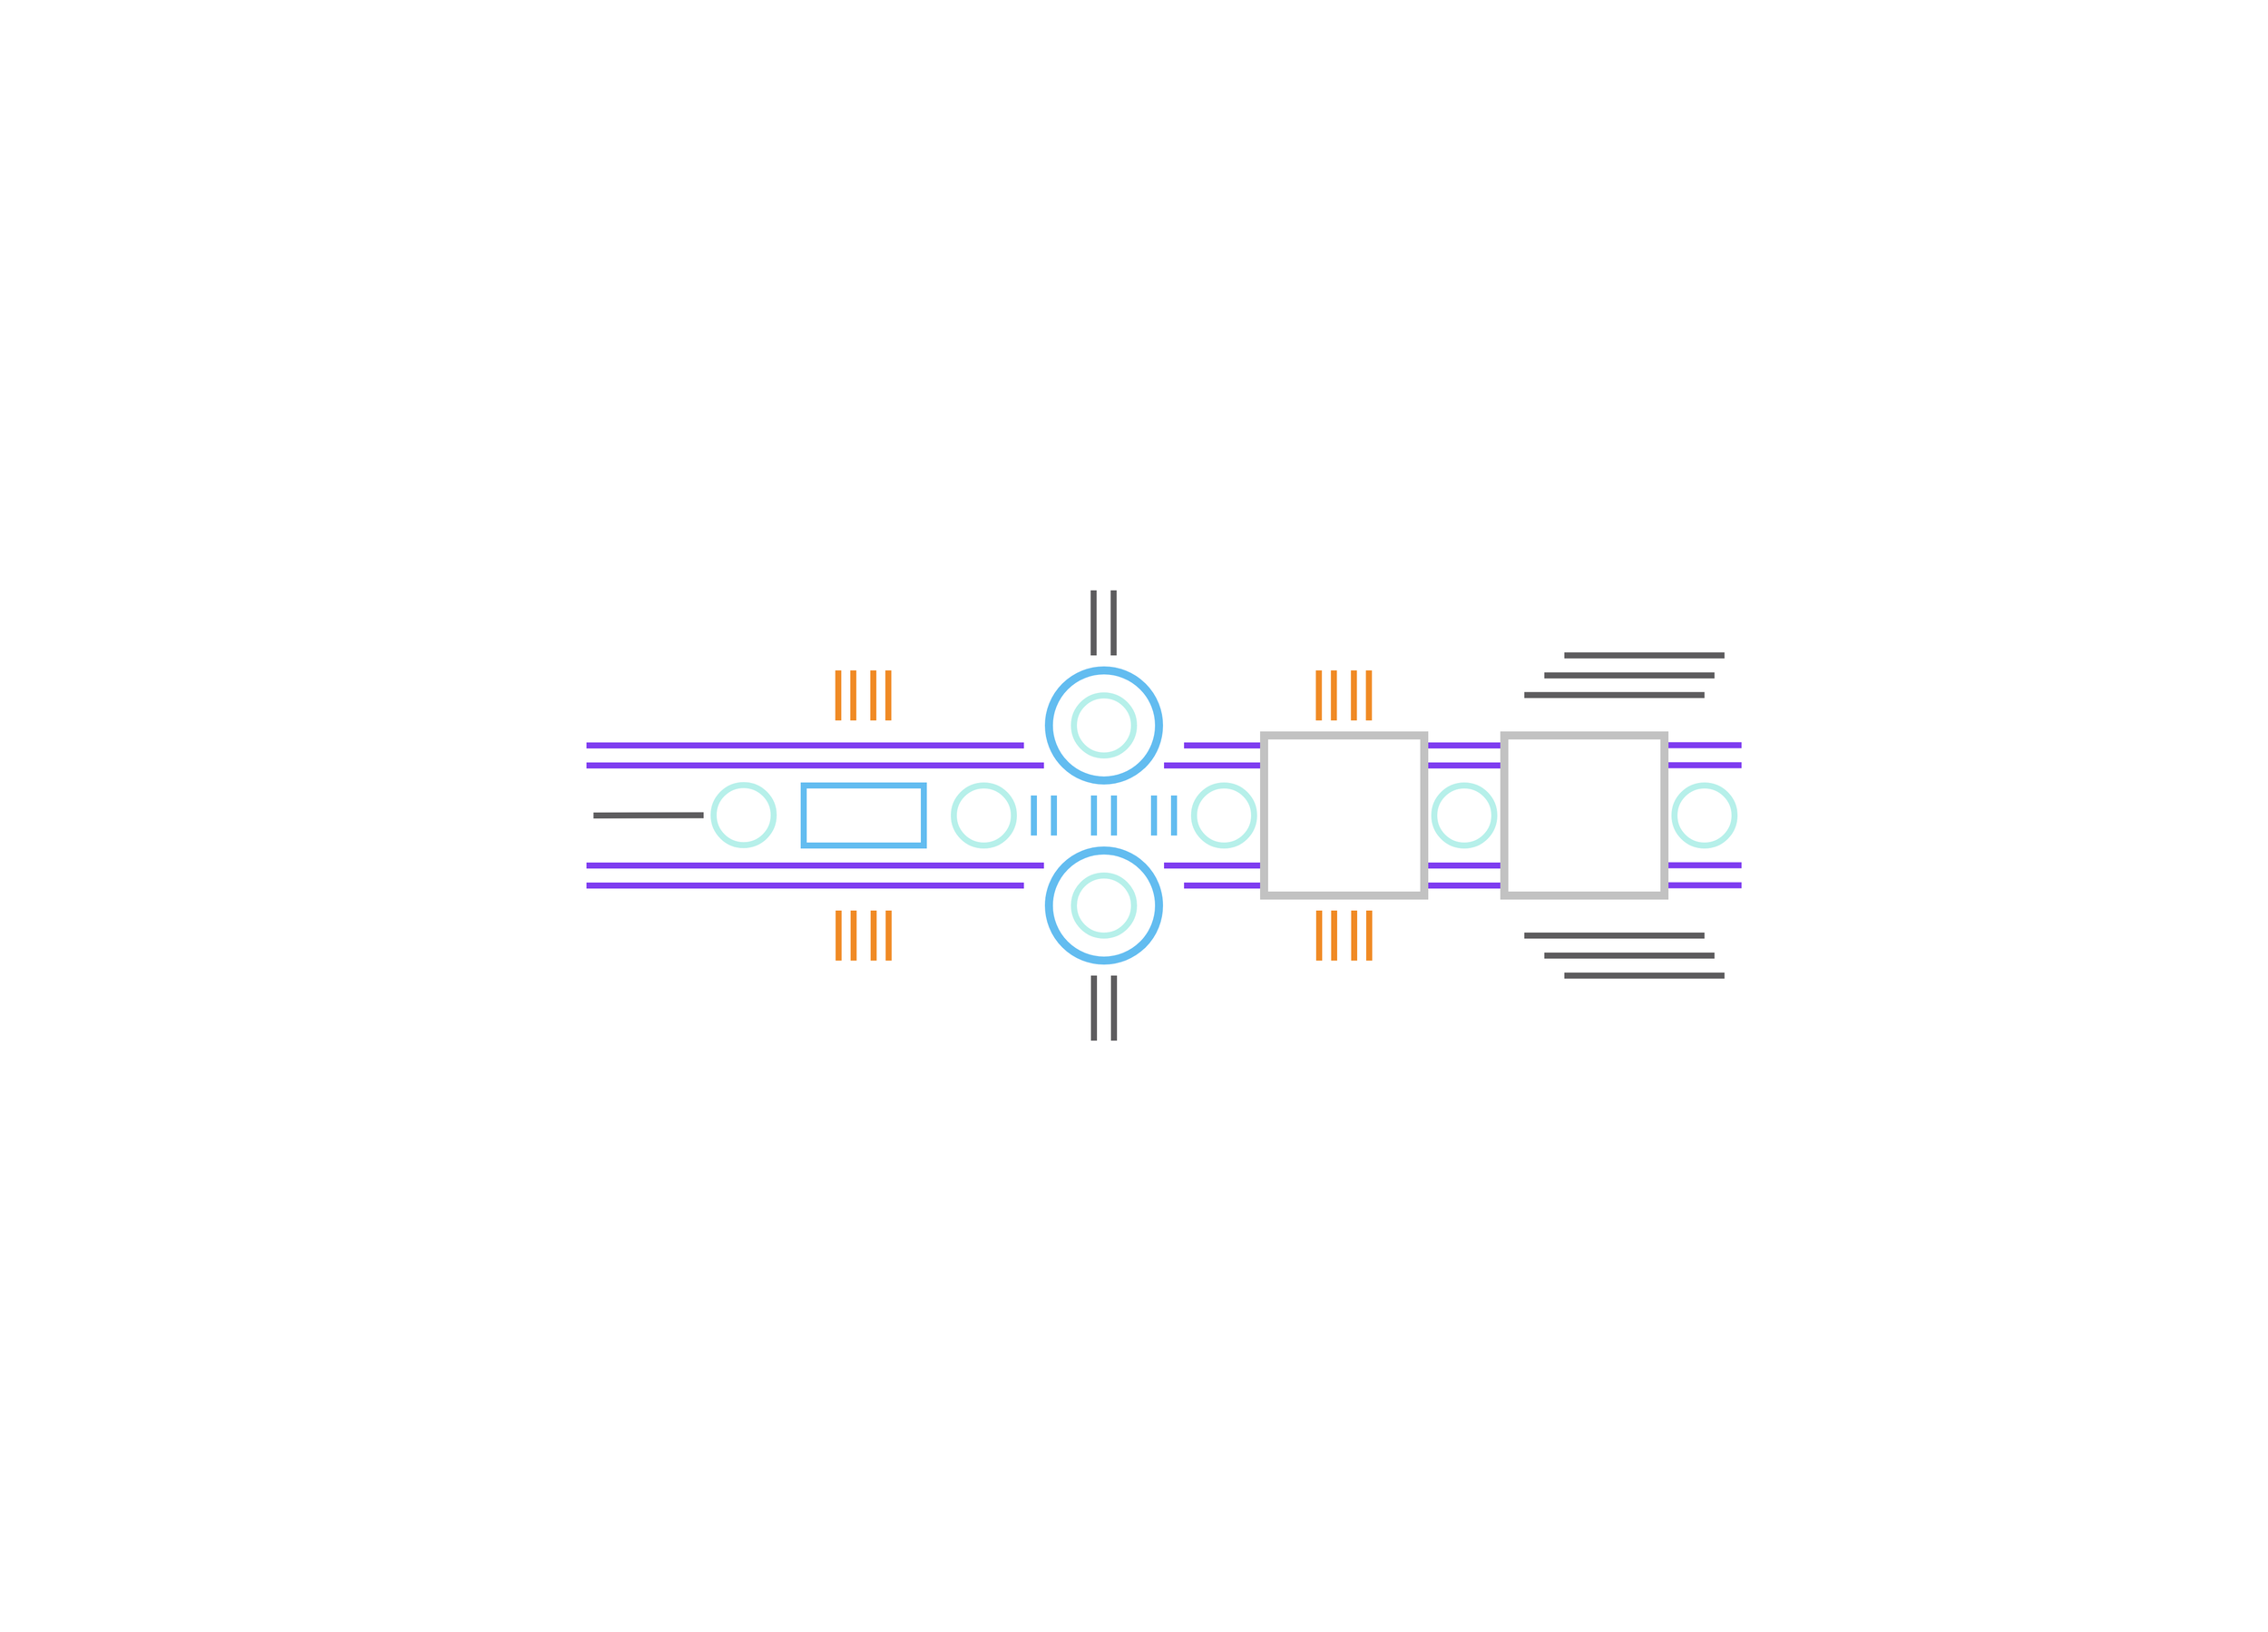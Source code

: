 <mxfile version="24.5.3" type="device">
  <diagram name="Page-1" id="fQ_WgQiGJqsnwwl_7qo3">
    <mxGraphModel dx="2474" dy="2477" grid="1" gridSize="5" guides="1" tooltips="1" connect="1" arrows="1" fold="1" page="0" pageScale="1" pageWidth="827" pageHeight="1169" math="0" shadow="0">
      <root>
        <mxCell id="0" />
        <mxCell id="1" parent="0" />
        <mxCell id="GqLlcAV7c6QC0KnOicck-34" value="" style="rounded=0;whiteSpace=wrap;html=1;fillColor=none;strokeColor=none;" vertex="1" parent="1">
          <mxGeometry x="-183" y="-1135" width="2265" height="1630" as="geometry" />
        </mxCell>
        <mxCell id="6QwXeuThkFD-9IxJBqtr-50" value="" style="endArrow=none;html=1;rounded=0;strokeWidth=6;strokeColor=#7E3CF0;" parent="1" edge="1">
          <mxGeometry width="50" height="50" relative="1" as="geometry">
            <mxPoint x="400" y="-370" as="sourcePoint" />
            <mxPoint x="760" y="-370" as="targetPoint" />
          </mxGeometry>
        </mxCell>
        <mxCell id="6QwXeuThkFD-9IxJBqtr-49" value="" style="endArrow=none;html=1;rounded=0;strokeWidth=6;strokeColor=#7E3CF0;" parent="1" edge="1">
          <mxGeometry width="50" height="50" relative="1" as="geometry">
            <mxPoint x="400" y="-390" as="sourcePoint" />
            <mxPoint x="760" y="-390" as="targetPoint" />
          </mxGeometry>
        </mxCell>
        <mxCell id="6QwXeuThkFD-9IxJBqtr-47" value="" style="endArrow=none;html=1;rounded=0;strokeWidth=6;strokeColor=#7E3CF0;" parent="1" edge="1">
          <mxGeometry width="50" height="50" relative="1" as="geometry">
            <mxPoint x="400" y="-250" as="sourcePoint" />
            <mxPoint x="760" y="-250" as="targetPoint" />
          </mxGeometry>
        </mxCell>
        <mxCell id="6QwXeuThkFD-9IxJBqtr-48" value="" style="endArrow=none;html=1;rounded=0;strokeWidth=6;strokeColor=#7E3CF0;" parent="1" edge="1">
          <mxGeometry width="50" height="50" relative="1" as="geometry">
            <mxPoint x="400" y="-270" as="sourcePoint" />
            <mxPoint x="760" y="-270" as="targetPoint" />
          </mxGeometry>
        </mxCell>
        <mxCell id="6QwXeuThkFD-9IxJBqtr-42" value="" style="endArrow=none;html=1;rounded=0;strokeWidth=6;strokeColor=#7E3CF0;" parent="1" edge="1">
          <mxGeometry width="50" height="50" relative="1" as="geometry">
            <mxPoint x="1480" y="-250.26" as="sourcePoint" />
            <mxPoint x="1560" y="-250.26" as="targetPoint" />
          </mxGeometry>
        </mxCell>
        <mxCell id="6QwXeuThkFD-9IxJBqtr-43" value="" style="endArrow=none;html=1;rounded=0;strokeWidth=6;strokeColor=#7E3CF0;" parent="1" edge="1">
          <mxGeometry width="50" height="50" relative="1" as="geometry">
            <mxPoint x="1480" y="-270.26" as="sourcePoint" />
            <mxPoint x="1560" y="-270.26" as="targetPoint" />
          </mxGeometry>
        </mxCell>
        <mxCell id="6QwXeuThkFD-9IxJBqtr-45" value="" style="endArrow=none;html=1;rounded=0;strokeWidth=6;strokeColor=#7E3CF0;" parent="1" edge="1">
          <mxGeometry width="50" height="50" relative="1" as="geometry">
            <mxPoint x="1480" y="-390.26" as="sourcePoint" />
            <mxPoint x="1560" y="-390.26" as="targetPoint" />
          </mxGeometry>
        </mxCell>
        <mxCell id="6QwXeuThkFD-9IxJBqtr-44" value="" style="endArrow=none;html=1;rounded=0;strokeWidth=6;strokeColor=#7E3CF0;" parent="1" edge="1">
          <mxGeometry width="50" height="50" relative="1" as="geometry">
            <mxPoint x="1480" y="-370.26" as="sourcePoint" />
            <mxPoint x="1560" y="-370.26" as="targetPoint" />
          </mxGeometry>
        </mxCell>
        <mxCell id="6QwXeuThkFD-9IxJBqtr-17" value="" style="endArrow=none;html=1;rounded=0;strokeWidth=6;strokeColor=#7E3CF0;" parent="1" edge="1">
          <mxGeometry width="50" height="50" relative="1" as="geometry">
            <mxPoint x="1240" y="-250" as="sourcePoint" />
            <mxPoint x="1320" y="-250" as="targetPoint" />
          </mxGeometry>
        </mxCell>
        <mxCell id="6QwXeuThkFD-9IxJBqtr-16" value="" style="endArrow=none;html=1;rounded=0;strokeWidth=6;strokeColor=#7E3CF0;" parent="1" edge="1">
          <mxGeometry width="50" height="50" relative="1" as="geometry">
            <mxPoint x="1240" y="-270" as="sourcePoint" />
            <mxPoint x="1320" y="-270" as="targetPoint" />
          </mxGeometry>
        </mxCell>
        <mxCell id="6QwXeuThkFD-9IxJBqtr-19" value="" style="endArrow=none;html=1;rounded=0;strokeWidth=6;strokeColor=#7E3CF0;" parent="1" edge="1">
          <mxGeometry width="50" height="50" relative="1" as="geometry">
            <mxPoint x="1240" y="-370" as="sourcePoint" />
            <mxPoint x="1320" y="-370" as="targetPoint" />
          </mxGeometry>
        </mxCell>
        <mxCell id="6QwXeuThkFD-9IxJBqtr-18" value="" style="endArrow=none;html=1;rounded=0;strokeWidth=6;strokeColor=#7E3CF0;" parent="1" edge="1">
          <mxGeometry width="50" height="50" relative="1" as="geometry">
            <mxPoint x="1240" y="-390" as="sourcePoint" />
            <mxPoint x="1320" y="-390" as="targetPoint" />
          </mxGeometry>
        </mxCell>
        <mxCell id="6QwXeuThkFD-9IxJBqtr-13" value="" style="endArrow=none;html=1;rounded=0;strokeWidth=6;strokeColor=#7E3CF0;" parent="1" edge="1">
          <mxGeometry width="50" height="50" relative="1" as="geometry">
            <mxPoint x="760" y="-250" as="sourcePoint" />
            <mxPoint x="840" y="-250" as="targetPoint" />
          </mxGeometry>
        </mxCell>
        <mxCell id="6QwXeuThkFD-9IxJBqtr-12" value="" style="endArrow=none;html=1;rounded=0;strokeWidth=6;strokeColor=#7E3CF0;" parent="1" edge="1">
          <mxGeometry width="50" height="50" relative="1" as="geometry">
            <mxPoint x="760" y="-270" as="sourcePoint" />
            <mxPoint x="860" y="-270" as="targetPoint" />
          </mxGeometry>
        </mxCell>
        <mxCell id="6QwXeuThkFD-9IxJBqtr-14" value="" style="endArrow=none;html=1;rounded=0;strokeWidth=6;strokeColor=#7E3CF0;" parent="1" edge="1">
          <mxGeometry width="50" height="50" relative="1" as="geometry">
            <mxPoint x="760" y="-390" as="sourcePoint" />
            <mxPoint x="840" y="-390" as="targetPoint" />
          </mxGeometry>
        </mxCell>
        <mxCell id="6QwXeuThkFD-9IxJBqtr-15" value="" style="endArrow=none;html=1;rounded=0;strokeWidth=6;strokeColor=#7E3CF0;" parent="1" edge="1">
          <mxGeometry width="50" height="50" relative="1" as="geometry">
            <mxPoint x="760" y="-370" as="sourcePoint" />
            <mxPoint x="860" y="-370" as="targetPoint" />
          </mxGeometry>
        </mxCell>
        <mxCell id="6QwXeuThkFD-9IxJBqtr-9" value="" style="endArrow=none;html=1;rounded=0;strokeWidth=6;strokeColor=#7E3CF0;" parent="1" edge="1">
          <mxGeometry width="50" height="50" relative="1" as="geometry">
            <mxPoint x="980" y="-270" as="sourcePoint" />
            <mxPoint x="1080" y="-270" as="targetPoint" />
          </mxGeometry>
        </mxCell>
        <mxCell id="6QwXeuThkFD-9IxJBqtr-10" value="" style="endArrow=none;html=1;rounded=0;strokeWidth=6;strokeColor=#7E3CF0;" parent="1" edge="1">
          <mxGeometry width="50" height="50" relative="1" as="geometry">
            <mxPoint x="1000" y="-250" as="sourcePoint" />
            <mxPoint x="1080" y="-250" as="targetPoint" />
          </mxGeometry>
        </mxCell>
        <mxCell id="6QwXeuThkFD-9IxJBqtr-11" value="" style="endArrow=none;html=1;rounded=0;strokeWidth=6;strokeColor=#7E3CF0;" parent="1" edge="1">
          <mxGeometry width="50" height="50" relative="1" as="geometry">
            <mxPoint x="1000" y="-390" as="sourcePoint" />
            <mxPoint x="1080" y="-390" as="targetPoint" />
          </mxGeometry>
        </mxCell>
        <mxCell id="6QwXeuThkFD-9IxJBqtr-7" value="" style="endArrow=none;html=1;rounded=0;strokeWidth=6;strokeColor=#7E3CF0;" parent="1" edge="1">
          <mxGeometry width="50" height="50" relative="1" as="geometry">
            <mxPoint x="980" y="-370" as="sourcePoint" />
            <mxPoint x="1080" y="-370" as="targetPoint" />
          </mxGeometry>
        </mxCell>
        <mxCell id="ChGyNla5XOdyrg7mQRe6-12" value="" style="endArrow=none;html=1;rounded=0;strokeWidth=6;strokeColor=#FFFFFF;" parent="1" edge="1">
          <mxGeometry width="50" height="50" relative="1" as="geometry">
            <mxPoint x="1560" y="-300" as="sourcePoint" />
            <mxPoint x="1560" y="-300" as="targetPoint" />
            <Array as="points">
              <mxPoint x="1560" y="-240" />
              <mxPoint x="1600" y="-160" />
              <mxPoint x="1560" y="-120" />
              <mxPoint x="1360" y="-120" />
              <mxPoint x="1320" y="-160" />
              <mxPoint x="1120" y="-160" />
              <mxPoint x="1040" y="-80" />
              <mxPoint x="800" y="-80" />
              <mxPoint x="720" y="-160" />
              <mxPoint x="520" y="-160" />
              <mxPoint x="400" y="-240" />
              <mxPoint x="400" y="-400" />
              <mxPoint x="520" y="-480" />
              <mxPoint x="720" y="-480" />
              <mxPoint x="800" y="-560" />
              <mxPoint x="1040" y="-560" />
              <mxPoint x="1120" y="-480" />
              <mxPoint x="1320" y="-480" />
              <mxPoint x="1360" y="-520" />
              <mxPoint x="1560" y="-520" />
              <mxPoint x="1600" y="-480" />
              <mxPoint x="1560" y="-400" />
            </Array>
          </mxGeometry>
        </mxCell>
        <mxCell id="ChGyNla5XOdyrg7mQRe6-14" value="" style="rounded=0;whiteSpace=wrap;html=1;strokeColor=#C2C2C2;fillColor=none;strokeWidth=8;" parent="1" vertex="1">
          <mxGeometry x="1080" y="-400" width="160" height="160" as="geometry" />
        </mxCell>
        <mxCell id="ChGyNla5XOdyrg7mQRe6-17" value="" style="rounded=0;whiteSpace=wrap;html=1;strokeColor=#C2C2C2;fillColor=none;strokeWidth=8;" parent="1" vertex="1">
          <mxGeometry x="1320" y="-400" width="160" height="160" as="geometry" />
        </mxCell>
        <mxCell id="ChGyNla5XOdyrg7mQRe6-18" value="" style="endArrow=none;html=1;rounded=0;strokeWidth=6;strokeColor=#62BCF0;" parent="1" edge="1">
          <mxGeometry width="50" height="50" relative="1" as="geometry">
            <mxPoint x="850" y="-300" as="sourcePoint" />
            <mxPoint x="850" y="-340" as="targetPoint" />
          </mxGeometry>
        </mxCell>
        <mxCell id="6QwXeuThkFD-9IxJBqtr-2" value="" style="endArrow=none;html=1;rounded=0;strokeWidth=6;strokeColor=#62BCF0;" parent="1" edge="1">
          <mxGeometry width="50" height="50" relative="1" as="geometry">
            <mxPoint x="870" y="-300" as="sourcePoint" />
            <mxPoint x="870" y="-340" as="targetPoint" />
          </mxGeometry>
        </mxCell>
        <mxCell id="6QwXeuThkFD-9IxJBqtr-3" value="" style="endArrow=none;html=1;rounded=0;strokeWidth=6;strokeColor=#62BCF0;" parent="1" edge="1">
          <mxGeometry width="50" height="50" relative="1" as="geometry">
            <mxPoint x="990" y="-300" as="sourcePoint" />
            <mxPoint x="990" y="-340" as="targetPoint" />
          </mxGeometry>
        </mxCell>
        <mxCell id="6QwXeuThkFD-9IxJBqtr-4" value="" style="endArrow=none;html=1;rounded=0;strokeWidth=6;strokeColor=#62BCF0;" parent="1" edge="1">
          <mxGeometry width="50" height="50" relative="1" as="geometry">
            <mxPoint x="970" y="-300" as="sourcePoint" />
            <mxPoint x="970" y="-340" as="targetPoint" />
          </mxGeometry>
        </mxCell>
        <mxCell id="6QwXeuThkFD-9IxJBqtr-5" value="" style="endArrow=none;html=1;rounded=0;strokeWidth=6;strokeColor=#62BCF0;" parent="1" edge="1">
          <mxGeometry width="50" height="50" relative="1" as="geometry">
            <mxPoint x="930" y="-300" as="sourcePoint" />
            <mxPoint x="930" y="-340" as="targetPoint" />
          </mxGeometry>
        </mxCell>
        <mxCell id="6QwXeuThkFD-9IxJBqtr-6" value="" style="endArrow=none;html=1;rounded=0;strokeWidth=6;strokeColor=#62BCF0;" parent="1" edge="1">
          <mxGeometry width="50" height="50" relative="1" as="geometry">
            <mxPoint x="910" y="-300" as="sourcePoint" />
            <mxPoint x="910" y="-340" as="targetPoint" />
          </mxGeometry>
        </mxCell>
        <mxCell id="6QwXeuThkFD-9IxJBqtr-20" value="" style="ellipse;whiteSpace=wrap;html=1;fillColor=none;strokeWidth=6;strokeColor=#B6F0EA;" parent="1" vertex="1">
          <mxGeometry x="770" y="-350" width="60" height="60" as="geometry" />
        </mxCell>
        <mxCell id="6QwXeuThkFD-9IxJBqtr-21" value="" style="ellipse;whiteSpace=wrap;html=1;fillColor=none;strokeWidth=6;strokeColor=#B6F0EA;" parent="1" vertex="1">
          <mxGeometry x="1010" y="-350" width="60" height="60" as="geometry" />
        </mxCell>
        <mxCell id="6QwXeuThkFD-9IxJBqtr-22" value="" style="ellipse;whiteSpace=wrap;html=1;fillColor=none;strokeWidth=6;strokeColor=#B6F0EA;" parent="1" vertex="1">
          <mxGeometry x="1250" y="-350" width="60" height="60" as="geometry" />
        </mxCell>
        <mxCell id="6QwXeuThkFD-9IxJBqtr-24" value="" style="endArrow=none;html=1;rounded=0;strokeWidth=6;strokeColor=#F08A24;" parent="1" edge="1">
          <mxGeometry width="50" height="50" relative="1" as="geometry">
            <mxPoint x="1135" y="-175" as="sourcePoint" />
            <mxPoint x="1135" y="-225" as="targetPoint" />
          </mxGeometry>
        </mxCell>
        <mxCell id="6QwXeuThkFD-9IxJBqtr-25" value="" style="endArrow=none;html=1;rounded=0;strokeWidth=6;strokeColor=#F08A24;" parent="1" edge="1">
          <mxGeometry width="50" height="50" relative="1" as="geometry">
            <mxPoint x="1150" y="-175" as="sourcePoint" />
            <mxPoint x="1150" y="-225" as="targetPoint" />
          </mxGeometry>
        </mxCell>
        <mxCell id="6QwXeuThkFD-9IxJBqtr-26" value="" style="endArrow=none;html=1;rounded=0;strokeWidth=6;strokeColor=#F08A24;" parent="1" edge="1">
          <mxGeometry width="50" height="50" relative="1" as="geometry">
            <mxPoint x="1185" y="-175" as="sourcePoint" />
            <mxPoint x="1185" y="-225" as="targetPoint" />
          </mxGeometry>
        </mxCell>
        <mxCell id="6QwXeuThkFD-9IxJBqtr-27" value="" style="endArrow=none;html=1;rounded=0;strokeWidth=6;strokeColor=#F08A24;" parent="1" edge="1">
          <mxGeometry width="50" height="50" relative="1" as="geometry">
            <mxPoint x="1170" y="-175" as="sourcePoint" />
            <mxPoint x="1170" y="-225" as="targetPoint" />
          </mxGeometry>
        </mxCell>
        <mxCell id="6QwXeuThkFD-9IxJBqtr-28" value="" style="endArrow=none;html=1;rounded=0;strokeWidth=6;strokeColor=#F08A24;" parent="1" edge="1">
          <mxGeometry width="50" height="50" relative="1" as="geometry">
            <mxPoint x="1134.71" y="-415" as="sourcePoint" />
            <mxPoint x="1134.71" y="-465" as="targetPoint" />
          </mxGeometry>
        </mxCell>
        <mxCell id="6QwXeuThkFD-9IxJBqtr-29" value="" style="endArrow=none;html=1;rounded=0;strokeWidth=6;strokeColor=#F08A24;" parent="1" edge="1">
          <mxGeometry width="50" height="50" relative="1" as="geometry">
            <mxPoint x="1149.71" y="-415" as="sourcePoint" />
            <mxPoint x="1149.71" y="-465" as="targetPoint" />
          </mxGeometry>
        </mxCell>
        <mxCell id="6QwXeuThkFD-9IxJBqtr-30" value="" style="endArrow=none;html=1;rounded=0;strokeWidth=6;strokeColor=#F08A24;" parent="1" edge="1">
          <mxGeometry width="50" height="50" relative="1" as="geometry">
            <mxPoint x="1184.71" y="-415" as="sourcePoint" />
            <mxPoint x="1184.71" y="-465" as="targetPoint" />
          </mxGeometry>
        </mxCell>
        <mxCell id="6QwXeuThkFD-9IxJBqtr-31" value="" style="endArrow=none;html=1;rounded=0;strokeWidth=6;strokeColor=#F08A24;" parent="1" edge="1">
          <mxGeometry width="50" height="50" relative="1" as="geometry">
            <mxPoint x="1169.71" y="-415" as="sourcePoint" />
            <mxPoint x="1169.71" y="-465" as="targetPoint" />
          </mxGeometry>
        </mxCell>
        <mxCell id="6QwXeuThkFD-9IxJBqtr-32" value="" style="endArrow=none;html=1;rounded=0;strokeWidth=6;strokeColor=#F08A24;" parent="1" edge="1">
          <mxGeometry width="50" height="50" relative="1" as="geometry">
            <mxPoint x="654.86" y="-175" as="sourcePoint" />
            <mxPoint x="654.86" y="-225" as="targetPoint" />
          </mxGeometry>
        </mxCell>
        <mxCell id="6QwXeuThkFD-9IxJBqtr-33" value="" style="endArrow=none;html=1;rounded=0;strokeWidth=6;strokeColor=#F08A24;" parent="1" edge="1">
          <mxGeometry width="50" height="50" relative="1" as="geometry">
            <mxPoint x="669.86" y="-175" as="sourcePoint" />
            <mxPoint x="669.86" y="-225" as="targetPoint" />
          </mxGeometry>
        </mxCell>
        <mxCell id="6QwXeuThkFD-9IxJBqtr-34" value="" style="endArrow=none;html=1;rounded=0;strokeWidth=6;strokeColor=#F08A24;" parent="1" edge="1">
          <mxGeometry width="50" height="50" relative="1" as="geometry">
            <mxPoint x="704.86" y="-175" as="sourcePoint" />
            <mxPoint x="704.86" y="-225" as="targetPoint" />
          </mxGeometry>
        </mxCell>
        <mxCell id="6QwXeuThkFD-9IxJBqtr-35" value="" style="endArrow=none;html=1;rounded=0;strokeWidth=6;strokeColor=#F08A24;" parent="1" edge="1">
          <mxGeometry width="50" height="50" relative="1" as="geometry">
            <mxPoint x="689.86" y="-175" as="sourcePoint" />
            <mxPoint x="689.86" y="-225" as="targetPoint" />
          </mxGeometry>
        </mxCell>
        <mxCell id="6QwXeuThkFD-9IxJBqtr-36" value="" style="endArrow=none;html=1;rounded=0;strokeWidth=6;strokeColor=#F08A24;" parent="1" edge="1">
          <mxGeometry width="50" height="50" relative="1" as="geometry">
            <mxPoint x="654.57" y="-415" as="sourcePoint" />
            <mxPoint x="654.57" y="-465" as="targetPoint" />
          </mxGeometry>
        </mxCell>
        <mxCell id="6QwXeuThkFD-9IxJBqtr-37" value="" style="endArrow=none;html=1;rounded=0;strokeWidth=6;strokeColor=#F08A24;" parent="1" edge="1">
          <mxGeometry width="50" height="50" relative="1" as="geometry">
            <mxPoint x="669.57" y="-415" as="sourcePoint" />
            <mxPoint x="669.57" y="-465" as="targetPoint" />
          </mxGeometry>
        </mxCell>
        <mxCell id="6QwXeuThkFD-9IxJBqtr-38" value="" style="endArrow=none;html=1;rounded=0;strokeWidth=6;strokeColor=#F08A24;" parent="1" edge="1">
          <mxGeometry width="50" height="50" relative="1" as="geometry">
            <mxPoint x="704.57" y="-415" as="sourcePoint" />
            <mxPoint x="704.57" y="-465" as="targetPoint" />
          </mxGeometry>
        </mxCell>
        <mxCell id="6QwXeuThkFD-9IxJBqtr-39" value="" style="endArrow=none;html=1;rounded=0;strokeWidth=6;strokeColor=#F08A24;" parent="1" edge="1">
          <mxGeometry width="50" height="50" relative="1" as="geometry">
            <mxPoint x="689.57" y="-415" as="sourcePoint" />
            <mxPoint x="689.57" y="-465" as="targetPoint" />
          </mxGeometry>
        </mxCell>
        <mxCell id="6QwXeuThkFD-9IxJBqtr-41" value="" style="ellipse;whiteSpace=wrap;html=1;fillColor=none;strokeWidth=6;strokeColor=#B6F0EA;" parent="1" vertex="1">
          <mxGeometry x="1490" y="-350" width="60" height="60" as="geometry" />
        </mxCell>
        <mxCell id="6QwXeuThkFD-9IxJBqtr-52" value="" style="ellipse;whiteSpace=wrap;html=1;fillColor=none;strokeWidth=6;strokeColor=#B6F0EA;" parent="1" vertex="1">
          <mxGeometry x="530" y="-350.36" width="60" height="60" as="geometry" />
        </mxCell>
        <mxCell id="6QwXeuThkFD-9IxJBqtr-53" value="" style="endArrow=none;html=1;rounded=0;strokeWidth=6;strokeColor=#5D5C5E;" parent="1" edge="1">
          <mxGeometry width="50" height="50" relative="1" as="geometry">
            <mxPoint x="410" y="-320" as="sourcePoint" />
            <mxPoint x="520" y="-320.2" as="targetPoint" />
          </mxGeometry>
        </mxCell>
        <mxCell id="6QwXeuThkFD-9IxJBqtr-54" value="" style="endArrow=none;html=1;rounded=0;strokeWidth=6;strokeColor=#5D5C5E;" parent="1" edge="1">
          <mxGeometry width="50" height="50" relative="1" as="geometry">
            <mxPoint x="1380" y="-160" as="sourcePoint" />
            <mxPoint x="1540" y="-160" as="targetPoint" />
          </mxGeometry>
        </mxCell>
        <mxCell id="6QwXeuThkFD-9IxJBqtr-55" value="" style="endArrow=none;html=1;rounded=0;strokeWidth=6;strokeColor=#5D5C5E;" parent="1" edge="1">
          <mxGeometry width="50" height="50" relative="1" as="geometry">
            <mxPoint x="1360" y="-180" as="sourcePoint" />
            <mxPoint x="1530" y="-180" as="targetPoint" />
          </mxGeometry>
        </mxCell>
        <mxCell id="6QwXeuThkFD-9IxJBqtr-56" value="" style="endArrow=none;html=1;rounded=0;strokeWidth=6;strokeColor=#5D5C5E;" parent="1" edge="1">
          <mxGeometry width="50" height="50" relative="1" as="geometry">
            <mxPoint x="1340" y="-200" as="sourcePoint" />
            <mxPoint x="1520" y="-200" as="targetPoint" />
          </mxGeometry>
        </mxCell>
        <mxCell id="6QwXeuThkFD-9IxJBqtr-58" value="" style="endArrow=none;html=1;rounded=0;strokeWidth=6;strokeColor=#5D5C5E;" parent="1" edge="1">
          <mxGeometry width="50" height="50" relative="1" as="geometry">
            <mxPoint x="1380" y="-480.0" as="sourcePoint" />
            <mxPoint x="1540" y="-480.0" as="targetPoint" />
          </mxGeometry>
        </mxCell>
        <mxCell id="6QwXeuThkFD-9IxJBqtr-59" value="" style="endArrow=none;html=1;rounded=0;strokeWidth=6;strokeColor=#5D5C5E;" parent="1" edge="1">
          <mxGeometry width="50" height="50" relative="1" as="geometry">
            <mxPoint x="1360" y="-460.0" as="sourcePoint" />
            <mxPoint x="1530" y="-460.0" as="targetPoint" />
          </mxGeometry>
        </mxCell>
        <mxCell id="6QwXeuThkFD-9IxJBqtr-60" value="" style="endArrow=none;html=1;rounded=0;strokeWidth=6;strokeColor=#5D5C5E;" parent="1" edge="1">
          <mxGeometry width="50" height="50" relative="1" as="geometry">
            <mxPoint x="1340" y="-440.42" as="sourcePoint" />
            <mxPoint x="1520" y="-440.42" as="targetPoint" />
          </mxGeometry>
        </mxCell>
        <mxCell id="jAd6dImdWcz-Y0QvJdxG-6" value="" style="rounded=0;whiteSpace=wrap;html=1;strokeWidth=6;fillColor=none;strokeColor=#62BCF0;" parent="1" vertex="1">
          <mxGeometry x="620" y="-350" width="120" height="60" as="geometry" />
        </mxCell>
        <mxCell id="GqLlcAV7c6QC0KnOicck-20" value="" style="ellipse;whiteSpace=wrap;html=1;aspect=fixed;strokeWidth=8;strokeColor=#62BCF0;fillColor=none;" vertex="1" parent="1">
          <mxGeometry x="865" y="-465" width="110" height="110" as="geometry" />
        </mxCell>
        <mxCell id="GqLlcAV7c6QC0KnOicck-21" value="" style="ellipse;whiteSpace=wrap;html=1;aspect=fixed;strokeWidth=8;strokeColor=#62BCF0;fillColor=none;" vertex="1" parent="1">
          <mxGeometry x="865" y="-285" width="110" height="110" as="geometry" />
        </mxCell>
        <mxCell id="GqLlcAV7c6QC0KnOicck-23" value="" style="endArrow=none;html=1;rounded=0;strokeWidth=6;strokeColor=#5D5C5E;" edge="1" parent="1">
          <mxGeometry width="50" height="50" relative="1" as="geometry">
            <mxPoint x="910" y="-160" as="sourcePoint" />
            <mxPoint x="910" y="-95" as="targetPoint" />
          </mxGeometry>
        </mxCell>
        <mxCell id="GqLlcAV7c6QC0KnOicck-29" value="" style="endArrow=none;html=1;rounded=0;strokeWidth=6;strokeColor=#5D5C5E;" edge="1" parent="1">
          <mxGeometry width="50" height="50" relative="1" as="geometry">
            <mxPoint x="930" y="-160" as="sourcePoint" />
            <mxPoint x="930" y="-95" as="targetPoint" />
          </mxGeometry>
        </mxCell>
        <mxCell id="GqLlcAV7c6QC0KnOicck-30" value="" style="ellipse;whiteSpace=wrap;html=1;fillColor=none;strokeWidth=6;strokeColor=#B6F0EA;" vertex="1" parent="1">
          <mxGeometry x="890" y="-260" width="60" height="60" as="geometry" />
        </mxCell>
        <mxCell id="GqLlcAV7c6QC0KnOicck-31" value="" style="ellipse;whiteSpace=wrap;html=1;fillColor=none;strokeWidth=6;strokeColor=#B6F0EA;" vertex="1" parent="1">
          <mxGeometry x="890" y="-440" width="60" height="60" as="geometry" />
        </mxCell>
        <mxCell id="GqLlcAV7c6QC0KnOicck-32" value="" style="endArrow=none;html=1;rounded=0;strokeWidth=6;strokeColor=#5D5C5E;" edge="1" parent="1">
          <mxGeometry width="50" height="50" relative="1" as="geometry">
            <mxPoint x="909.68" y="-545" as="sourcePoint" />
            <mxPoint x="909.68" y="-480" as="targetPoint" />
          </mxGeometry>
        </mxCell>
        <mxCell id="GqLlcAV7c6QC0KnOicck-33" value="" style="endArrow=none;html=1;rounded=0;strokeWidth=6;strokeColor=#5D5C5E;" edge="1" parent="1">
          <mxGeometry width="50" height="50" relative="1" as="geometry">
            <mxPoint x="929.68" y="-545" as="sourcePoint" />
            <mxPoint x="929.68" y="-480" as="targetPoint" />
          </mxGeometry>
        </mxCell>
      </root>
    </mxGraphModel>
  </diagram>
</mxfile>
